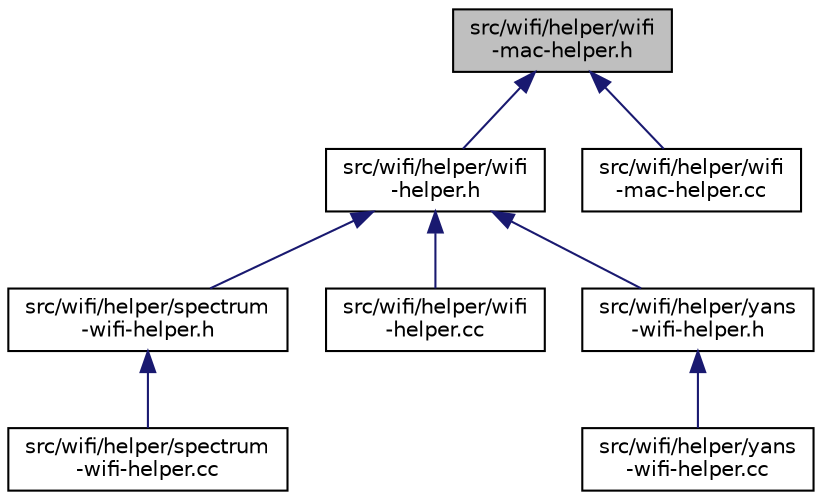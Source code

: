 digraph "src/wifi/helper/wifi-mac-helper.h"
{
 // LATEX_PDF_SIZE
  edge [fontname="Helvetica",fontsize="10",labelfontname="Helvetica",labelfontsize="10"];
  node [fontname="Helvetica",fontsize="10",shape=record];
  Node1 [label="src/wifi/helper/wifi\l-mac-helper.h",height=0.2,width=0.4,color="black", fillcolor="grey75", style="filled", fontcolor="black",tooltip=" "];
  Node1 -> Node2 [dir="back",color="midnightblue",fontsize="10",style="solid",fontname="Helvetica"];
  Node2 [label="src/wifi/helper/wifi\l-helper.h",height=0.2,width=0.4,color="black", fillcolor="white", style="filled",URL="$wifi-helper_8h.html",tooltip=" "];
  Node2 -> Node3 [dir="back",color="midnightblue",fontsize="10",style="solid",fontname="Helvetica"];
  Node3 [label="src/wifi/helper/spectrum\l-wifi-helper.h",height=0.2,width=0.4,color="black", fillcolor="white", style="filled",URL="$spectrum-wifi-helper_8h.html",tooltip=" "];
  Node3 -> Node4 [dir="back",color="midnightblue",fontsize="10",style="solid",fontname="Helvetica"];
  Node4 [label="src/wifi/helper/spectrum\l-wifi-helper.cc",height=0.2,width=0.4,color="black", fillcolor="white", style="filled",URL="$spectrum-wifi-helper_8cc.html",tooltip=" "];
  Node2 -> Node5 [dir="back",color="midnightblue",fontsize="10",style="solid",fontname="Helvetica"];
  Node5 [label="src/wifi/helper/wifi\l-helper.cc",height=0.2,width=0.4,color="black", fillcolor="white", style="filled",URL="$wifi-helper_8cc.html",tooltip=" "];
  Node2 -> Node6 [dir="back",color="midnightblue",fontsize="10",style="solid",fontname="Helvetica"];
  Node6 [label="src/wifi/helper/yans\l-wifi-helper.h",height=0.2,width=0.4,color="black", fillcolor="white", style="filled",URL="$yans-wifi-helper_8h.html",tooltip=" "];
  Node6 -> Node7 [dir="back",color="midnightblue",fontsize="10",style="solid",fontname="Helvetica"];
  Node7 [label="src/wifi/helper/yans\l-wifi-helper.cc",height=0.2,width=0.4,color="black", fillcolor="white", style="filled",URL="$yans-wifi-helper_8cc.html",tooltip=" "];
  Node1 -> Node8 [dir="back",color="midnightblue",fontsize="10",style="solid",fontname="Helvetica"];
  Node8 [label="src/wifi/helper/wifi\l-mac-helper.cc",height=0.2,width=0.4,color="black", fillcolor="white", style="filled",URL="$wifi-mac-helper_8cc.html",tooltip=" "];
}
